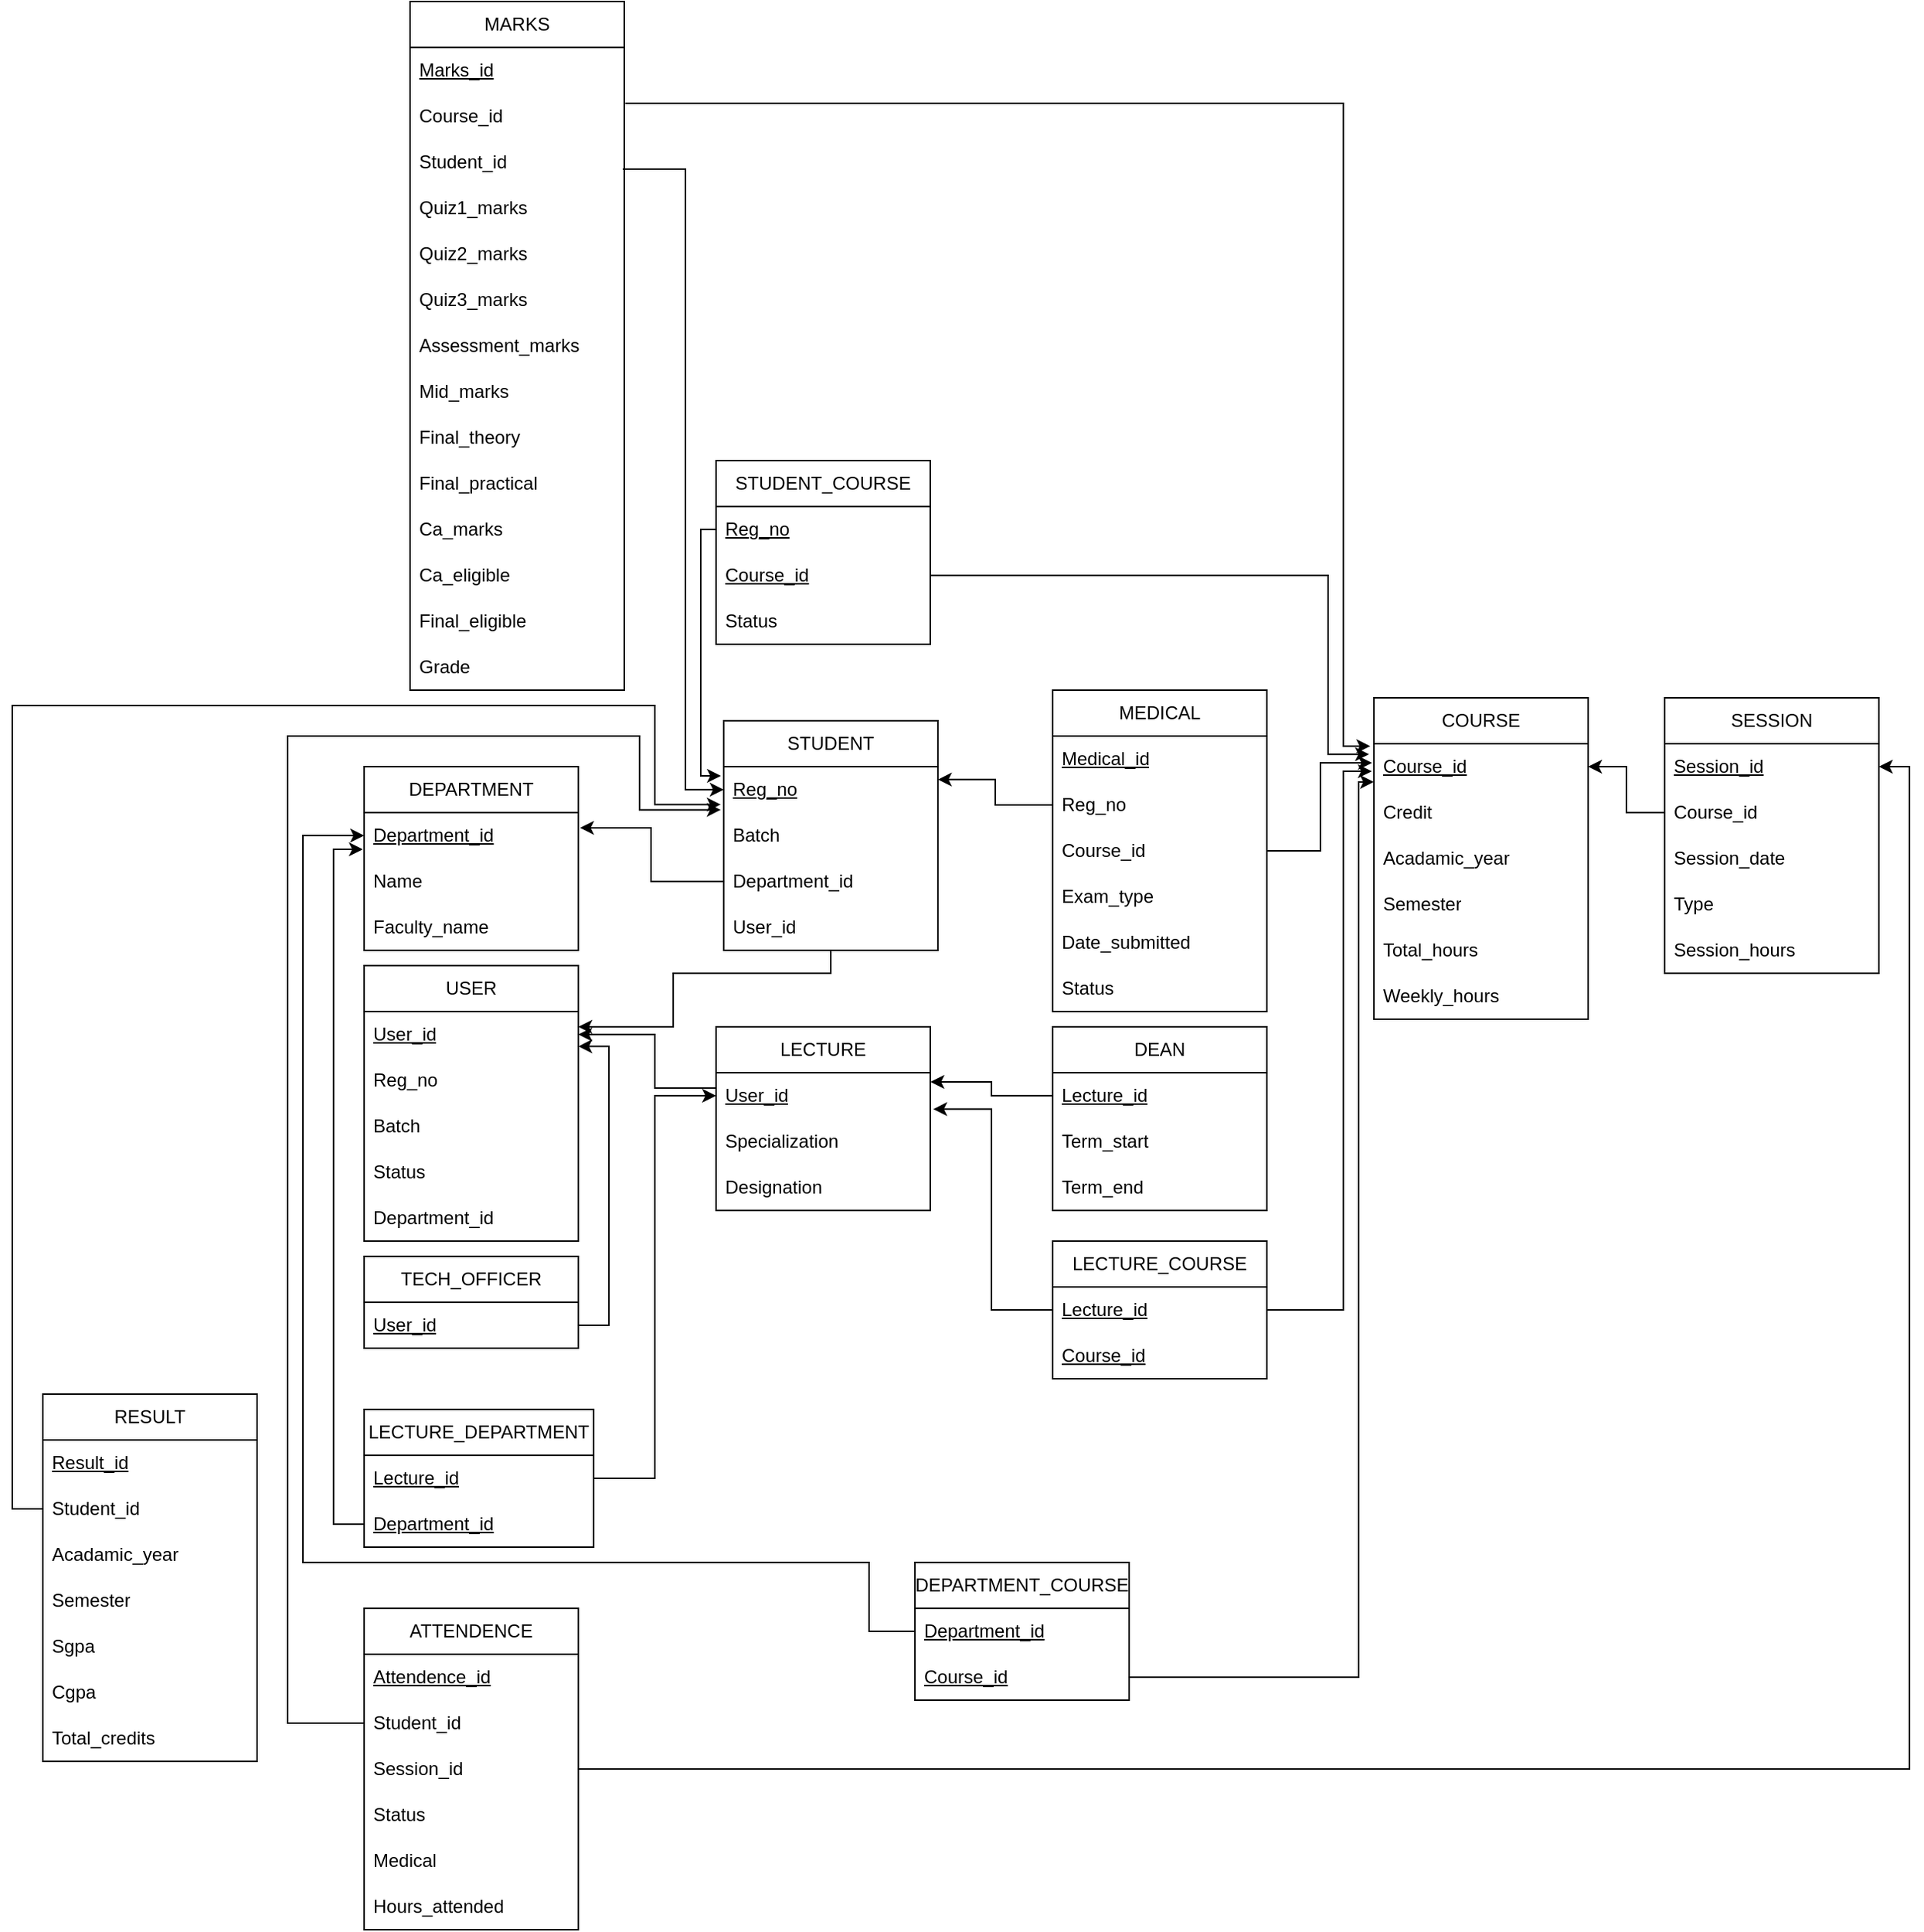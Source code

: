 <mxfile version="28.0.6">
  <diagram name="Page-1" id="IQFIhCsasI9WxnD-BH7g">
    <mxGraphModel dx="2131" dy="1760" grid="1" gridSize="10" guides="1" tooltips="1" connect="1" arrows="1" fold="1" page="1" pageScale="1" pageWidth="850" pageHeight="1100" math="0" shadow="0">
      <root>
        <mxCell id="0" />
        <mxCell id="1" parent="0" />
        <mxCell id="8otexwib6UmiIf4Ptdx9-1" value="STUDENT" style="swimlane;fontStyle=0;childLayout=stackLayout;horizontal=1;startSize=30;horizontalStack=0;resizeParent=1;resizeParentMax=0;resizeLast=0;collapsible=1;marginBottom=0;whiteSpace=wrap;html=1;" parent="1" vertex="1">
          <mxGeometry x="285" y="40" width="140" height="150" as="geometry" />
        </mxCell>
        <mxCell id="8otexwib6UmiIf4Ptdx9-2" value="&lt;u&gt;Reg_no&lt;/u&gt;" style="text;strokeColor=none;fillColor=none;align=left;verticalAlign=middle;spacingLeft=4;spacingRight=4;overflow=hidden;points=[[0,0.5],[1,0.5]];portConstraint=eastwest;rotatable=0;whiteSpace=wrap;html=1;" parent="8otexwib6UmiIf4Ptdx9-1" vertex="1">
          <mxGeometry y="30" width="140" height="30" as="geometry" />
        </mxCell>
        <mxCell id="8otexwib6UmiIf4Ptdx9-4" value="Batch" style="text;strokeColor=none;fillColor=none;align=left;verticalAlign=middle;spacingLeft=4;spacingRight=4;overflow=hidden;points=[[0,0.5],[1,0.5]];portConstraint=eastwest;rotatable=0;whiteSpace=wrap;html=1;" parent="8otexwib6UmiIf4Ptdx9-1" vertex="1">
          <mxGeometry y="60" width="140" height="30" as="geometry" />
        </mxCell>
        <mxCell id="8otexwib6UmiIf4Ptdx9-6" value="Department_id" style="text;strokeColor=none;fillColor=none;align=left;verticalAlign=middle;spacingLeft=4;spacingRight=4;overflow=hidden;points=[[0,0.5],[1,0.5]];portConstraint=eastwest;rotatable=0;whiteSpace=wrap;html=1;" parent="8otexwib6UmiIf4Ptdx9-1" vertex="1">
          <mxGeometry y="90" width="140" height="30" as="geometry" />
        </mxCell>
        <mxCell id="8otexwib6UmiIf4Ptdx9-13" value="User_id" style="text;strokeColor=none;fillColor=none;align=left;verticalAlign=middle;spacingLeft=4;spacingRight=4;overflow=hidden;points=[[0,0.5],[1,0.5]];portConstraint=eastwest;rotatable=0;whiteSpace=wrap;html=1;" parent="8otexwib6UmiIf4Ptdx9-1" vertex="1">
          <mxGeometry y="120" width="140" height="30" as="geometry" />
        </mxCell>
        <mxCell id="8otexwib6UmiIf4Ptdx9-7" value="USER" style="swimlane;fontStyle=0;childLayout=stackLayout;horizontal=1;startSize=30;horizontalStack=0;resizeParent=1;resizeParentMax=0;resizeLast=0;collapsible=1;marginBottom=0;whiteSpace=wrap;html=1;" parent="1" vertex="1">
          <mxGeometry x="50" y="200" width="140" height="180" as="geometry" />
        </mxCell>
        <mxCell id="8otexwib6UmiIf4Ptdx9-8" value="&lt;u&gt;User_id&lt;/u&gt;" style="text;strokeColor=none;fillColor=none;align=left;verticalAlign=middle;spacingLeft=4;spacingRight=4;overflow=hidden;points=[[0,0.5],[1,0.5]];portConstraint=eastwest;rotatable=0;whiteSpace=wrap;html=1;" parent="8otexwib6UmiIf4Ptdx9-7" vertex="1">
          <mxGeometry y="30" width="140" height="30" as="geometry" />
        </mxCell>
        <mxCell id="8otexwib6UmiIf4Ptdx9-9" value="Reg_no" style="text;strokeColor=none;fillColor=none;align=left;verticalAlign=middle;spacingLeft=4;spacingRight=4;overflow=hidden;points=[[0,0.5],[1,0.5]];portConstraint=eastwest;rotatable=0;whiteSpace=wrap;html=1;" parent="8otexwib6UmiIf4Ptdx9-7" vertex="1">
          <mxGeometry y="60" width="140" height="30" as="geometry" />
        </mxCell>
        <mxCell id="8otexwib6UmiIf4Ptdx9-10" value="Batch" style="text;strokeColor=none;fillColor=none;align=left;verticalAlign=middle;spacingLeft=4;spacingRight=4;overflow=hidden;points=[[0,0.5],[1,0.5]];portConstraint=eastwest;rotatable=0;whiteSpace=wrap;html=1;" parent="8otexwib6UmiIf4Ptdx9-7" vertex="1">
          <mxGeometry y="90" width="140" height="30" as="geometry" />
        </mxCell>
        <mxCell id="8otexwib6UmiIf4Ptdx9-11" value="Status" style="text;strokeColor=none;fillColor=none;align=left;verticalAlign=middle;spacingLeft=4;spacingRight=4;overflow=hidden;points=[[0,0.5],[1,0.5]];portConstraint=eastwest;rotatable=0;whiteSpace=wrap;html=1;" parent="8otexwib6UmiIf4Ptdx9-7" vertex="1">
          <mxGeometry y="120" width="140" height="30" as="geometry" />
        </mxCell>
        <mxCell id="8otexwib6UmiIf4Ptdx9-12" value="Department_id" style="text;strokeColor=none;fillColor=none;align=left;verticalAlign=middle;spacingLeft=4;spacingRight=4;overflow=hidden;points=[[0,0.5],[1,0.5]];portConstraint=eastwest;rotatable=0;whiteSpace=wrap;html=1;" parent="8otexwib6UmiIf4Ptdx9-7" vertex="1">
          <mxGeometry y="150" width="140" height="30" as="geometry" />
        </mxCell>
        <mxCell id="8otexwib6UmiIf4Ptdx9-14" value="DEPARTMENT" style="swimlane;fontStyle=0;childLayout=stackLayout;horizontal=1;startSize=30;horizontalStack=0;resizeParent=1;resizeParentMax=0;resizeLast=0;collapsible=1;marginBottom=0;whiteSpace=wrap;html=1;" parent="1" vertex="1">
          <mxGeometry x="50" y="70" width="140" height="120" as="geometry" />
        </mxCell>
        <mxCell id="8otexwib6UmiIf4Ptdx9-15" value="&lt;u&gt;Department_id&lt;/u&gt;" style="text;strokeColor=none;fillColor=none;align=left;verticalAlign=middle;spacingLeft=4;spacingRight=4;overflow=hidden;points=[[0,0.5],[1,0.5]];portConstraint=eastwest;rotatable=0;whiteSpace=wrap;html=1;" parent="8otexwib6UmiIf4Ptdx9-14" vertex="1">
          <mxGeometry y="30" width="140" height="30" as="geometry" />
        </mxCell>
        <mxCell id="8otexwib6UmiIf4Ptdx9-16" value="Name" style="text;strokeColor=none;fillColor=none;align=left;verticalAlign=middle;spacingLeft=4;spacingRight=4;overflow=hidden;points=[[0,0.5],[1,0.5]];portConstraint=eastwest;rotatable=0;whiteSpace=wrap;html=1;" parent="8otexwib6UmiIf4Ptdx9-14" vertex="1">
          <mxGeometry y="60" width="140" height="30" as="geometry" />
        </mxCell>
        <mxCell id="8otexwib6UmiIf4Ptdx9-17" value="Faculty_name" style="text;strokeColor=none;fillColor=none;align=left;verticalAlign=middle;spacingLeft=4;spacingRight=4;overflow=hidden;points=[[0,0.5],[1,0.5]];portConstraint=eastwest;rotatable=0;whiteSpace=wrap;html=1;" parent="8otexwib6UmiIf4Ptdx9-14" vertex="1">
          <mxGeometry y="90" width="140" height="30" as="geometry" />
        </mxCell>
        <mxCell id="8otexwib6UmiIf4Ptdx9-20" style="edgeStyle=orthogonalEdgeStyle;rounded=0;orthogonalLoop=1;jettySize=auto;html=1;" parent="1" source="8otexwib6UmiIf4Ptdx9-13" target="8otexwib6UmiIf4Ptdx9-8" edge="1">
          <mxGeometry relative="1" as="geometry">
            <Array as="points">
              <mxPoint x="252" y="205" />
              <mxPoint x="252" y="240" />
            </Array>
          </mxGeometry>
        </mxCell>
        <mxCell id="8otexwib6UmiIf4Ptdx9-21" value="LECTURE" style="swimlane;fontStyle=0;childLayout=stackLayout;horizontal=1;startSize=30;horizontalStack=0;resizeParent=1;resizeParentMax=0;resizeLast=0;collapsible=1;marginBottom=0;whiteSpace=wrap;html=1;" parent="1" vertex="1">
          <mxGeometry x="280" y="240" width="140" height="120" as="geometry" />
        </mxCell>
        <mxCell id="8otexwib6UmiIf4Ptdx9-29" value="&lt;u&gt;User_id&lt;/u&gt;" style="text;strokeColor=none;fillColor=none;align=left;verticalAlign=middle;spacingLeft=4;spacingRight=4;overflow=hidden;points=[[0,0.5],[1,0.5]];portConstraint=eastwest;rotatable=0;whiteSpace=wrap;html=1;" parent="8otexwib6UmiIf4Ptdx9-21" vertex="1">
          <mxGeometry y="30" width="140" height="30" as="geometry" />
        </mxCell>
        <mxCell id="8otexwib6UmiIf4Ptdx9-39" value="Specialization" style="text;strokeColor=none;fillColor=none;align=left;verticalAlign=middle;spacingLeft=4;spacingRight=4;overflow=hidden;points=[[0,0.5],[1,0.5]];portConstraint=eastwest;rotatable=0;whiteSpace=wrap;html=1;" parent="8otexwib6UmiIf4Ptdx9-21" vertex="1">
          <mxGeometry y="60" width="140" height="30" as="geometry" />
        </mxCell>
        <mxCell id="8otexwib6UmiIf4Ptdx9-40" value="Designation" style="text;strokeColor=none;fillColor=none;align=left;verticalAlign=middle;spacingLeft=4;spacingRight=4;overflow=hidden;points=[[0,0.5],[1,0.5]];portConstraint=eastwest;rotatable=0;whiteSpace=wrap;html=1;" parent="8otexwib6UmiIf4Ptdx9-21" vertex="1">
          <mxGeometry y="90" width="140" height="30" as="geometry" />
        </mxCell>
        <mxCell id="8otexwib6UmiIf4Ptdx9-27" style="edgeStyle=orthogonalEdgeStyle;rounded=0;orthogonalLoop=1;jettySize=auto;html=1;entryX=1;entryY=0.5;entryDx=0;entryDy=0;" parent="1" target="8otexwib6UmiIf4Ptdx9-8" edge="1">
          <mxGeometry relative="1" as="geometry">
            <mxPoint x="280" y="280" as="sourcePoint" />
            <Array as="points">
              <mxPoint x="280" y="280" />
              <mxPoint x="240" y="280" />
              <mxPoint x="240" y="245" />
            </Array>
          </mxGeometry>
        </mxCell>
        <mxCell id="8otexwib6UmiIf4Ptdx9-30" value="DEAN" style="swimlane;fontStyle=0;childLayout=stackLayout;horizontal=1;startSize=30;horizontalStack=0;resizeParent=1;resizeParentMax=0;resizeLast=0;collapsible=1;marginBottom=0;whiteSpace=wrap;html=1;" parent="1" vertex="1">
          <mxGeometry x="500" y="240" width="140" height="120" as="geometry" />
        </mxCell>
        <mxCell id="8otexwib6UmiIf4Ptdx9-31" value="&lt;u&gt;Lecture_id&lt;/u&gt;" style="text;strokeColor=none;fillColor=none;align=left;verticalAlign=middle;spacingLeft=4;spacingRight=4;overflow=hidden;points=[[0,0.5],[1,0.5]];portConstraint=eastwest;rotatable=0;whiteSpace=wrap;html=1;" parent="8otexwib6UmiIf4Ptdx9-30" vertex="1">
          <mxGeometry y="30" width="140" height="30" as="geometry" />
        </mxCell>
        <mxCell id="8otexwib6UmiIf4Ptdx9-32" value="Term_start" style="text;strokeColor=none;fillColor=none;align=left;verticalAlign=middle;spacingLeft=4;spacingRight=4;overflow=hidden;points=[[0,0.5],[1,0.5]];portConstraint=eastwest;rotatable=0;whiteSpace=wrap;html=1;" parent="8otexwib6UmiIf4Ptdx9-30" vertex="1">
          <mxGeometry y="60" width="140" height="30" as="geometry" />
        </mxCell>
        <mxCell id="8otexwib6UmiIf4Ptdx9-33" value="Term_end" style="text;strokeColor=none;fillColor=none;align=left;verticalAlign=middle;spacingLeft=4;spacingRight=4;overflow=hidden;points=[[0,0.5],[1,0.5]];portConstraint=eastwest;rotatable=0;whiteSpace=wrap;html=1;" parent="8otexwib6UmiIf4Ptdx9-30" vertex="1">
          <mxGeometry y="90" width="140" height="30" as="geometry" />
        </mxCell>
        <mxCell id="8otexwib6UmiIf4Ptdx9-34" style="edgeStyle=orthogonalEdgeStyle;rounded=0;orthogonalLoop=1;jettySize=auto;html=1;entryX=1.001;entryY=0.2;entryDx=0;entryDy=0;entryPerimeter=0;" parent="1" source="8otexwib6UmiIf4Ptdx9-31" target="8otexwib6UmiIf4Ptdx9-29" edge="1">
          <mxGeometry relative="1" as="geometry">
            <mxPoint x="420.0" y="285" as="targetPoint" />
          </mxGeometry>
        </mxCell>
        <mxCell id="8otexwib6UmiIf4Ptdx9-41" value="TECH_OFFICER" style="swimlane;fontStyle=0;childLayout=stackLayout;horizontal=1;startSize=30;horizontalStack=0;resizeParent=1;resizeParentMax=0;resizeLast=0;collapsible=1;marginBottom=0;whiteSpace=wrap;html=1;" parent="1" vertex="1">
          <mxGeometry x="50" y="390" width="140" height="60" as="geometry" />
        </mxCell>
        <mxCell id="8otexwib6UmiIf4Ptdx9-42" value="&lt;u&gt;User_id&lt;/u&gt;" style="text;strokeColor=none;fillColor=none;align=left;verticalAlign=middle;spacingLeft=4;spacingRight=4;overflow=hidden;points=[[0,0.5],[1,0.5]];portConstraint=eastwest;rotatable=0;whiteSpace=wrap;html=1;" parent="8otexwib6UmiIf4Ptdx9-41" vertex="1">
          <mxGeometry y="30" width="140" height="30" as="geometry" />
        </mxCell>
        <mxCell id="8otexwib6UmiIf4Ptdx9-46" style="edgeStyle=orthogonalEdgeStyle;rounded=0;orthogonalLoop=1;jettySize=auto;html=1;entryX=1.008;entryY=0.332;entryDx=0;entryDy=0;entryPerimeter=0;" parent="1" source="8otexwib6UmiIf4Ptdx9-6" target="8otexwib6UmiIf4Ptdx9-15" edge="1">
          <mxGeometry relative="1" as="geometry" />
        </mxCell>
        <mxCell id="8otexwib6UmiIf4Ptdx9-47" value="MEDICAL" style="swimlane;fontStyle=0;childLayout=stackLayout;horizontal=1;startSize=30;horizontalStack=0;resizeParent=1;resizeParentMax=0;resizeLast=0;collapsible=1;marginBottom=0;whiteSpace=wrap;html=1;" parent="1" vertex="1">
          <mxGeometry x="500" y="20" width="140" height="210" as="geometry" />
        </mxCell>
        <mxCell id="8otexwib6UmiIf4Ptdx9-48" value="&lt;u&gt;Medical_id&lt;/u&gt;" style="text;strokeColor=none;fillColor=none;align=left;verticalAlign=middle;spacingLeft=4;spacingRight=4;overflow=hidden;points=[[0,0.5],[1,0.5]];portConstraint=eastwest;rotatable=0;whiteSpace=wrap;html=1;" parent="8otexwib6UmiIf4Ptdx9-47" vertex="1">
          <mxGeometry y="30" width="140" height="30" as="geometry" />
        </mxCell>
        <mxCell id="8otexwib6UmiIf4Ptdx9-49" value="Reg_no" style="text;strokeColor=none;fillColor=none;align=left;verticalAlign=middle;spacingLeft=4;spacingRight=4;overflow=hidden;points=[[0,0.5],[1,0.5]];portConstraint=eastwest;rotatable=0;whiteSpace=wrap;html=1;" parent="8otexwib6UmiIf4Ptdx9-47" vertex="1">
          <mxGeometry y="60" width="140" height="30" as="geometry" />
        </mxCell>
        <mxCell id="8otexwib6UmiIf4Ptdx9-50" value="Course_id" style="text;strokeColor=none;fillColor=none;align=left;verticalAlign=middle;spacingLeft=4;spacingRight=4;overflow=hidden;points=[[0,0.5],[1,0.5]];portConstraint=eastwest;rotatable=0;whiteSpace=wrap;html=1;" parent="8otexwib6UmiIf4Ptdx9-47" vertex="1">
          <mxGeometry y="90" width="140" height="30" as="geometry" />
        </mxCell>
        <mxCell id="8otexwib6UmiIf4Ptdx9-51" value="Exam_type" style="text;strokeColor=none;fillColor=none;align=left;verticalAlign=middle;spacingLeft=4;spacingRight=4;overflow=hidden;points=[[0,0.5],[1,0.5]];portConstraint=eastwest;rotatable=0;whiteSpace=wrap;html=1;" parent="8otexwib6UmiIf4Ptdx9-47" vertex="1">
          <mxGeometry y="120" width="140" height="30" as="geometry" />
        </mxCell>
        <mxCell id="8otexwib6UmiIf4Ptdx9-52" value="Date_submitted" style="text;strokeColor=none;fillColor=none;align=left;verticalAlign=middle;spacingLeft=4;spacingRight=4;overflow=hidden;points=[[0,0.5],[1,0.5]];portConstraint=eastwest;rotatable=0;whiteSpace=wrap;html=1;" parent="8otexwib6UmiIf4Ptdx9-47" vertex="1">
          <mxGeometry y="150" width="140" height="30" as="geometry" />
        </mxCell>
        <mxCell id="8otexwib6UmiIf4Ptdx9-53" value="Status" style="text;strokeColor=none;fillColor=none;align=left;verticalAlign=middle;spacingLeft=4;spacingRight=4;overflow=hidden;points=[[0,0.5],[1,0.5]];portConstraint=eastwest;rotatable=0;whiteSpace=wrap;html=1;" parent="8otexwib6UmiIf4Ptdx9-47" vertex="1">
          <mxGeometry y="180" width="140" height="30" as="geometry" />
        </mxCell>
        <mxCell id="8otexwib6UmiIf4Ptdx9-54" style="edgeStyle=orthogonalEdgeStyle;rounded=0;orthogonalLoop=1;jettySize=auto;html=1;entryX=1;entryY=0.281;entryDx=0;entryDy=0;entryPerimeter=0;" parent="1" source="8otexwib6UmiIf4Ptdx9-49" target="8otexwib6UmiIf4Ptdx9-2" edge="1">
          <mxGeometry relative="1" as="geometry">
            <mxPoint x="430" y="80" as="targetPoint" />
          </mxGeometry>
        </mxCell>
        <mxCell id="8otexwib6UmiIf4Ptdx9-55" value="COURSE" style="swimlane;fontStyle=0;childLayout=stackLayout;horizontal=1;startSize=30;horizontalStack=0;resizeParent=1;resizeParentMax=0;resizeLast=0;collapsible=1;marginBottom=0;whiteSpace=wrap;html=1;" parent="1" vertex="1">
          <mxGeometry x="710" y="25" width="140" height="210" as="geometry" />
        </mxCell>
        <mxCell id="8otexwib6UmiIf4Ptdx9-56" value="&lt;u&gt;Course_id&lt;/u&gt;" style="text;strokeColor=none;fillColor=none;align=left;verticalAlign=middle;spacingLeft=4;spacingRight=4;overflow=hidden;points=[[0,0.5],[1,0.5]];portConstraint=eastwest;rotatable=0;whiteSpace=wrap;html=1;" parent="8otexwib6UmiIf4Ptdx9-55" vertex="1">
          <mxGeometry y="30" width="140" height="30" as="geometry" />
        </mxCell>
        <mxCell id="8otexwib6UmiIf4Ptdx9-57" value="Credit" style="text;strokeColor=none;fillColor=none;align=left;verticalAlign=middle;spacingLeft=4;spacingRight=4;overflow=hidden;points=[[0,0.5],[1,0.5]];portConstraint=eastwest;rotatable=0;whiteSpace=wrap;html=1;" parent="8otexwib6UmiIf4Ptdx9-55" vertex="1">
          <mxGeometry y="60" width="140" height="30" as="geometry" />
        </mxCell>
        <mxCell id="8otexwib6UmiIf4Ptdx9-58" value="Acadamic_year" style="text;strokeColor=none;fillColor=none;align=left;verticalAlign=middle;spacingLeft=4;spacingRight=4;overflow=hidden;points=[[0,0.5],[1,0.5]];portConstraint=eastwest;rotatable=0;whiteSpace=wrap;html=1;" parent="8otexwib6UmiIf4Ptdx9-55" vertex="1">
          <mxGeometry y="90" width="140" height="30" as="geometry" />
        </mxCell>
        <mxCell id="8otexwib6UmiIf4Ptdx9-59" value="Semester" style="text;strokeColor=none;fillColor=none;align=left;verticalAlign=middle;spacingLeft=4;spacingRight=4;overflow=hidden;points=[[0,0.5],[1,0.5]];portConstraint=eastwest;rotatable=0;whiteSpace=wrap;html=1;" parent="8otexwib6UmiIf4Ptdx9-55" vertex="1">
          <mxGeometry y="120" width="140" height="30" as="geometry" />
        </mxCell>
        <mxCell id="8otexwib6UmiIf4Ptdx9-60" value="Total_hours" style="text;strokeColor=none;fillColor=none;align=left;verticalAlign=middle;spacingLeft=4;spacingRight=4;overflow=hidden;points=[[0,0.5],[1,0.5]];portConstraint=eastwest;rotatable=0;whiteSpace=wrap;html=1;" parent="8otexwib6UmiIf4Ptdx9-55" vertex="1">
          <mxGeometry y="150" width="140" height="30" as="geometry" />
        </mxCell>
        <mxCell id="8otexwib6UmiIf4Ptdx9-61" value="Weekly_hours" style="text;strokeColor=none;fillColor=none;align=left;verticalAlign=middle;spacingLeft=4;spacingRight=4;overflow=hidden;points=[[0,0.5],[1,0.5]];portConstraint=eastwest;rotatable=0;whiteSpace=wrap;html=1;" parent="8otexwib6UmiIf4Ptdx9-55" vertex="1">
          <mxGeometry y="180" width="140" height="30" as="geometry" />
        </mxCell>
        <mxCell id="8otexwib6UmiIf4Ptdx9-62" style="edgeStyle=orthogonalEdgeStyle;rounded=0;orthogonalLoop=1;jettySize=auto;html=1;entryX=-0.009;entryY=0.417;entryDx=0;entryDy=0;entryPerimeter=0;" parent="1" source="8otexwib6UmiIf4Ptdx9-50" target="8otexwib6UmiIf4Ptdx9-56" edge="1">
          <mxGeometry relative="1" as="geometry">
            <mxPoint x="700" y="60" as="targetPoint" />
          </mxGeometry>
        </mxCell>
        <mxCell id="8otexwib6UmiIf4Ptdx9-63" value="STUDENT_COURSE" style="swimlane;fontStyle=0;childLayout=stackLayout;horizontal=1;startSize=30;horizontalStack=0;resizeParent=1;resizeParentMax=0;resizeLast=0;collapsible=1;marginBottom=0;whiteSpace=wrap;html=1;" parent="1" vertex="1">
          <mxGeometry x="280" y="-130" width="140" height="120" as="geometry" />
        </mxCell>
        <mxCell id="8otexwib6UmiIf4Ptdx9-64" value="&lt;u&gt;Reg_no&lt;/u&gt;" style="text;strokeColor=none;fillColor=none;align=left;verticalAlign=middle;spacingLeft=4;spacingRight=4;overflow=hidden;points=[[0,0.5],[1,0.5]];portConstraint=eastwest;rotatable=0;whiteSpace=wrap;html=1;" parent="8otexwib6UmiIf4Ptdx9-63" vertex="1">
          <mxGeometry y="30" width="140" height="30" as="geometry" />
        </mxCell>
        <mxCell id="8otexwib6UmiIf4Ptdx9-65" value="&lt;u&gt;Course_id&lt;/u&gt;" style="text;strokeColor=none;fillColor=none;align=left;verticalAlign=middle;spacingLeft=4;spacingRight=4;overflow=hidden;points=[[0,0.5],[1,0.5]];portConstraint=eastwest;rotatable=0;whiteSpace=wrap;html=1;" parent="8otexwib6UmiIf4Ptdx9-63" vertex="1">
          <mxGeometry y="60" width="140" height="30" as="geometry" />
        </mxCell>
        <mxCell id="PP-HrVtwXoQgM1vhY68--1" value="Status" style="text;strokeColor=none;fillColor=none;align=left;verticalAlign=middle;spacingLeft=4;spacingRight=4;overflow=hidden;points=[[0,0.5],[1,0.5]];portConstraint=eastwest;rotatable=0;whiteSpace=wrap;html=1;" parent="8otexwib6UmiIf4Ptdx9-63" vertex="1">
          <mxGeometry y="90" width="140" height="30" as="geometry" />
        </mxCell>
        <mxCell id="8otexwib6UmiIf4Ptdx9-69" style="edgeStyle=orthogonalEdgeStyle;rounded=0;orthogonalLoop=1;jettySize=auto;html=1;entryX=-0.013;entryY=0.2;entryDx=0;entryDy=0;entryPerimeter=0;exitX=0;exitY=0.5;exitDx=0;exitDy=0;" parent="1" source="8otexwib6UmiIf4Ptdx9-64" target="8otexwib6UmiIf4Ptdx9-2" edge="1">
          <mxGeometry relative="1" as="geometry">
            <Array as="points">
              <mxPoint x="270" y="-85" />
              <mxPoint x="270" y="76" />
            </Array>
          </mxGeometry>
        </mxCell>
        <mxCell id="8otexwib6UmiIf4Ptdx9-70" style="edgeStyle=orthogonalEdgeStyle;rounded=0;orthogonalLoop=1;jettySize=auto;html=1;entryX=-0.023;entryY=0.229;entryDx=0;entryDy=0;entryPerimeter=0;" parent="1" source="8otexwib6UmiIf4Ptdx9-65" target="8otexwib6UmiIf4Ptdx9-56" edge="1">
          <mxGeometry relative="1" as="geometry">
            <Array as="points">
              <mxPoint x="680" y="-55" />
              <mxPoint x="680" y="62" />
            </Array>
          </mxGeometry>
        </mxCell>
        <mxCell id="8otexwib6UmiIf4Ptdx9-71" value="LECTURE_COURSE" style="swimlane;fontStyle=0;childLayout=stackLayout;horizontal=1;startSize=30;horizontalStack=0;resizeParent=1;resizeParentMax=0;resizeLast=0;collapsible=1;marginBottom=0;whiteSpace=wrap;html=1;" parent="1" vertex="1">
          <mxGeometry x="500" y="380" width="140" height="90" as="geometry" />
        </mxCell>
        <mxCell id="8otexwib6UmiIf4Ptdx9-72" value="&lt;u&gt;Lecture_id&lt;/u&gt;" style="text;strokeColor=none;fillColor=none;align=left;verticalAlign=middle;spacingLeft=4;spacingRight=4;overflow=hidden;points=[[0,0.5],[1,0.5]];portConstraint=eastwest;rotatable=0;whiteSpace=wrap;html=1;" parent="8otexwib6UmiIf4Ptdx9-71" vertex="1">
          <mxGeometry y="30" width="140" height="30" as="geometry" />
        </mxCell>
        <mxCell id="8otexwib6UmiIf4Ptdx9-73" value="&lt;u&gt;Course_id&lt;/u&gt;" style="text;strokeColor=none;fillColor=none;align=left;verticalAlign=middle;spacingLeft=4;spacingRight=4;overflow=hidden;points=[[0,0.5],[1,0.5]];portConstraint=eastwest;rotatable=0;whiteSpace=wrap;html=1;" parent="8otexwib6UmiIf4Ptdx9-71" vertex="1">
          <mxGeometry y="60" width="140" height="30" as="geometry" />
        </mxCell>
        <mxCell id="8otexwib6UmiIf4Ptdx9-75" style="edgeStyle=orthogonalEdgeStyle;rounded=0;orthogonalLoop=1;jettySize=auto;html=1;entryX=1.014;entryY=0.792;entryDx=0;entryDy=0;entryPerimeter=0;" parent="1" source="8otexwib6UmiIf4Ptdx9-72" target="8otexwib6UmiIf4Ptdx9-29" edge="1">
          <mxGeometry relative="1" as="geometry" />
        </mxCell>
        <mxCell id="8otexwib6UmiIf4Ptdx9-77" style="edgeStyle=orthogonalEdgeStyle;rounded=0;orthogonalLoop=1;jettySize=auto;html=1;entryX=-0.01;entryY=0.588;entryDx=0;entryDy=0;entryPerimeter=0;" parent="1" source="8otexwib6UmiIf4Ptdx9-72" target="8otexwib6UmiIf4Ptdx9-56" edge="1">
          <mxGeometry relative="1" as="geometry">
            <Array as="points">
              <mxPoint x="690" y="425" />
              <mxPoint x="690" y="73" />
              <mxPoint x="709" y="73" />
            </Array>
          </mxGeometry>
        </mxCell>
        <mxCell id="8otexwib6UmiIf4Ptdx9-78" value="MARKS" style="swimlane;fontStyle=0;childLayout=stackLayout;horizontal=1;startSize=30;horizontalStack=0;resizeParent=1;resizeParentMax=0;resizeLast=0;collapsible=1;marginBottom=0;whiteSpace=wrap;html=1;" parent="1" vertex="1">
          <mxGeometry x="80" y="-430" width="140" height="450" as="geometry" />
        </mxCell>
        <mxCell id="8otexwib6UmiIf4Ptdx9-79" value="&lt;u&gt;Marks_id&lt;/u&gt;" style="text;strokeColor=none;fillColor=none;align=left;verticalAlign=middle;spacingLeft=4;spacingRight=4;overflow=hidden;points=[[0,0.5],[1,0.5]];portConstraint=eastwest;rotatable=0;whiteSpace=wrap;html=1;" parent="8otexwib6UmiIf4Ptdx9-78" vertex="1">
          <mxGeometry y="30" width="140" height="30" as="geometry" />
        </mxCell>
        <mxCell id="8otexwib6UmiIf4Ptdx9-81" value="Course_id" style="text;strokeColor=none;fillColor=none;align=left;verticalAlign=middle;spacingLeft=4;spacingRight=4;overflow=hidden;points=[[0,0.5],[1,0.5]];portConstraint=eastwest;rotatable=0;whiteSpace=wrap;html=1;" parent="8otexwib6UmiIf4Ptdx9-78" vertex="1">
          <mxGeometry y="60" width="140" height="30" as="geometry" />
        </mxCell>
        <mxCell id="8otexwib6UmiIf4Ptdx9-80" value="Student_id" style="text;strokeColor=none;fillColor=none;align=left;verticalAlign=middle;spacingLeft=4;spacingRight=4;overflow=hidden;points=[[0,0.5],[1,0.5]];portConstraint=eastwest;rotatable=0;whiteSpace=wrap;html=1;" parent="8otexwib6UmiIf4Ptdx9-78" vertex="1">
          <mxGeometry y="90" width="140" height="30" as="geometry" />
        </mxCell>
        <mxCell id="8otexwib6UmiIf4Ptdx9-82" value="Quiz1_marks" style="text;strokeColor=none;fillColor=none;align=left;verticalAlign=middle;spacingLeft=4;spacingRight=4;overflow=hidden;points=[[0,0.5],[1,0.5]];portConstraint=eastwest;rotatable=0;whiteSpace=wrap;html=1;" parent="8otexwib6UmiIf4Ptdx9-78" vertex="1">
          <mxGeometry y="120" width="140" height="30" as="geometry" />
        </mxCell>
        <mxCell id="8otexwib6UmiIf4Ptdx9-83" value="Quiz2_marks" style="text;strokeColor=none;fillColor=none;align=left;verticalAlign=middle;spacingLeft=4;spacingRight=4;overflow=hidden;points=[[0,0.5],[1,0.5]];portConstraint=eastwest;rotatable=0;whiteSpace=wrap;html=1;" parent="8otexwib6UmiIf4Ptdx9-78" vertex="1">
          <mxGeometry y="150" width="140" height="30" as="geometry" />
        </mxCell>
        <mxCell id="8otexwib6UmiIf4Ptdx9-84" value="Quiz3_marks" style="text;strokeColor=none;fillColor=none;align=left;verticalAlign=middle;spacingLeft=4;spacingRight=4;overflow=hidden;points=[[0,0.5],[1,0.5]];portConstraint=eastwest;rotatable=0;whiteSpace=wrap;html=1;" parent="8otexwib6UmiIf4Ptdx9-78" vertex="1">
          <mxGeometry y="180" width="140" height="30" as="geometry" />
        </mxCell>
        <mxCell id="8otexwib6UmiIf4Ptdx9-85" value="Assessment_marks" style="text;strokeColor=none;fillColor=none;align=left;verticalAlign=middle;spacingLeft=4;spacingRight=4;overflow=hidden;points=[[0,0.5],[1,0.5]];portConstraint=eastwest;rotatable=0;whiteSpace=wrap;html=1;" parent="8otexwib6UmiIf4Ptdx9-78" vertex="1">
          <mxGeometry y="210" width="140" height="30" as="geometry" />
        </mxCell>
        <mxCell id="8otexwib6UmiIf4Ptdx9-86" value="Mid_marks" style="text;strokeColor=none;fillColor=none;align=left;verticalAlign=middle;spacingLeft=4;spacingRight=4;overflow=hidden;points=[[0,0.5],[1,0.5]];portConstraint=eastwest;rotatable=0;whiteSpace=wrap;html=1;" parent="8otexwib6UmiIf4Ptdx9-78" vertex="1">
          <mxGeometry y="240" width="140" height="30" as="geometry" />
        </mxCell>
        <mxCell id="8otexwib6UmiIf4Ptdx9-87" value="Final_theory" style="text;strokeColor=none;fillColor=none;align=left;verticalAlign=middle;spacingLeft=4;spacingRight=4;overflow=hidden;points=[[0,0.5],[1,0.5]];portConstraint=eastwest;rotatable=0;whiteSpace=wrap;html=1;" parent="8otexwib6UmiIf4Ptdx9-78" vertex="1">
          <mxGeometry y="270" width="140" height="30" as="geometry" />
        </mxCell>
        <mxCell id="8otexwib6UmiIf4Ptdx9-88" value="Final_practical" style="text;strokeColor=none;fillColor=none;align=left;verticalAlign=middle;spacingLeft=4;spacingRight=4;overflow=hidden;points=[[0,0.5],[1,0.5]];portConstraint=eastwest;rotatable=0;whiteSpace=wrap;html=1;" parent="8otexwib6UmiIf4Ptdx9-78" vertex="1">
          <mxGeometry y="300" width="140" height="30" as="geometry" />
        </mxCell>
        <mxCell id="8otexwib6UmiIf4Ptdx9-89" value="Ca_marks" style="text;strokeColor=none;fillColor=none;align=left;verticalAlign=middle;spacingLeft=4;spacingRight=4;overflow=hidden;points=[[0,0.5],[1,0.5]];portConstraint=eastwest;rotatable=0;whiteSpace=wrap;html=1;" parent="8otexwib6UmiIf4Ptdx9-78" vertex="1">
          <mxGeometry y="330" width="140" height="30" as="geometry" />
        </mxCell>
        <mxCell id="8otexwib6UmiIf4Ptdx9-90" value="Ca_eligible" style="text;strokeColor=none;fillColor=none;align=left;verticalAlign=middle;spacingLeft=4;spacingRight=4;overflow=hidden;points=[[0,0.5],[1,0.5]];portConstraint=eastwest;rotatable=0;whiteSpace=wrap;html=1;" parent="8otexwib6UmiIf4Ptdx9-78" vertex="1">
          <mxGeometry y="360" width="140" height="30" as="geometry" />
        </mxCell>
        <mxCell id="8otexwib6UmiIf4Ptdx9-101" value="Final_eligible" style="text;strokeColor=none;fillColor=none;align=left;verticalAlign=middle;spacingLeft=4;spacingRight=4;overflow=hidden;points=[[0,0.5],[1,0.5]];portConstraint=eastwest;rotatable=0;whiteSpace=wrap;html=1;" parent="8otexwib6UmiIf4Ptdx9-78" vertex="1">
          <mxGeometry y="390" width="140" height="30" as="geometry" />
        </mxCell>
        <mxCell id="8otexwib6UmiIf4Ptdx9-102" value="Grade" style="text;strokeColor=none;fillColor=none;align=left;verticalAlign=middle;spacingLeft=4;spacingRight=4;overflow=hidden;points=[[0,0.5],[1,0.5]];portConstraint=eastwest;rotatable=0;whiteSpace=wrap;html=1;" parent="8otexwib6UmiIf4Ptdx9-78" vertex="1">
          <mxGeometry y="420" width="140" height="30" as="geometry" />
        </mxCell>
        <mxCell id="8otexwib6UmiIf4Ptdx9-92" value="SESSION" style="swimlane;fontStyle=0;childLayout=stackLayout;horizontal=1;startSize=30;horizontalStack=0;resizeParent=1;resizeParentMax=0;resizeLast=0;collapsible=1;marginBottom=0;whiteSpace=wrap;html=1;" parent="1" vertex="1">
          <mxGeometry x="900" y="25" width="140" height="180" as="geometry" />
        </mxCell>
        <mxCell id="8otexwib6UmiIf4Ptdx9-93" value="&lt;u&gt;Session_id&lt;/u&gt;" style="text;strokeColor=none;fillColor=none;align=left;verticalAlign=middle;spacingLeft=4;spacingRight=4;overflow=hidden;points=[[0,0.5],[1,0.5]];portConstraint=eastwest;rotatable=0;whiteSpace=wrap;html=1;" parent="8otexwib6UmiIf4Ptdx9-92" vertex="1">
          <mxGeometry y="30" width="140" height="30" as="geometry" />
        </mxCell>
        <mxCell id="8otexwib6UmiIf4Ptdx9-94" value="Course_id" style="text;strokeColor=none;fillColor=none;align=left;verticalAlign=middle;spacingLeft=4;spacingRight=4;overflow=hidden;points=[[0,0.5],[1,0.5]];portConstraint=eastwest;rotatable=0;whiteSpace=wrap;html=1;" parent="8otexwib6UmiIf4Ptdx9-92" vertex="1">
          <mxGeometry y="60" width="140" height="30" as="geometry" />
        </mxCell>
        <mxCell id="8otexwib6UmiIf4Ptdx9-96" value="Session_date" style="text;strokeColor=none;fillColor=none;align=left;verticalAlign=middle;spacingLeft=4;spacingRight=4;overflow=hidden;points=[[0,0.5],[1,0.5]];portConstraint=eastwest;rotatable=0;whiteSpace=wrap;html=1;" parent="8otexwib6UmiIf4Ptdx9-92" vertex="1">
          <mxGeometry y="90" width="140" height="30" as="geometry" />
        </mxCell>
        <mxCell id="8otexwib6UmiIf4Ptdx9-98" value="Type" style="text;strokeColor=none;fillColor=none;align=left;verticalAlign=middle;spacingLeft=4;spacingRight=4;overflow=hidden;points=[[0,0.5],[1,0.5]];portConstraint=eastwest;rotatable=0;whiteSpace=wrap;html=1;" parent="8otexwib6UmiIf4Ptdx9-92" vertex="1">
          <mxGeometry y="120" width="140" height="30" as="geometry" />
        </mxCell>
        <mxCell id="8otexwib6UmiIf4Ptdx9-97" value="Session_hours" style="text;strokeColor=none;fillColor=none;align=left;verticalAlign=middle;spacingLeft=4;spacingRight=4;overflow=hidden;points=[[0,0.5],[1,0.5]];portConstraint=eastwest;rotatable=0;whiteSpace=wrap;html=1;" parent="8otexwib6UmiIf4Ptdx9-92" vertex="1">
          <mxGeometry y="150" width="140" height="30" as="geometry" />
        </mxCell>
        <mxCell id="8otexwib6UmiIf4Ptdx9-99" style="edgeStyle=orthogonalEdgeStyle;rounded=0;orthogonalLoop=1;jettySize=auto;html=1;entryX=0;entryY=0.5;entryDx=0;entryDy=0;exitX=0.993;exitY=0.649;exitDx=0;exitDy=0;exitPerimeter=0;" parent="1" source="8otexwib6UmiIf4Ptdx9-80" target="8otexwib6UmiIf4Ptdx9-2" edge="1">
          <mxGeometry relative="1" as="geometry">
            <Array as="points">
              <mxPoint x="260" y="-320" />
              <mxPoint x="260" y="85" />
            </Array>
          </mxGeometry>
        </mxCell>
        <mxCell id="8otexwib6UmiIf4Ptdx9-100" style="edgeStyle=orthogonalEdgeStyle;rounded=0;orthogonalLoop=1;jettySize=auto;html=1;entryX=-0.017;entryY=0.053;entryDx=0;entryDy=0;entryPerimeter=0;exitX=1.005;exitY=0.218;exitDx=0;exitDy=0;exitPerimeter=0;" parent="1" source="8otexwib6UmiIf4Ptdx9-81" target="8otexwib6UmiIf4Ptdx9-56" edge="1">
          <mxGeometry relative="1" as="geometry">
            <Array as="points">
              <mxPoint x="690" y="-363" />
              <mxPoint x="690" y="57" />
            </Array>
          </mxGeometry>
        </mxCell>
        <mxCell id="8otexwib6UmiIf4Ptdx9-103" style="edgeStyle=orthogonalEdgeStyle;rounded=0;orthogonalLoop=1;jettySize=auto;html=1;entryX=1;entryY=0.5;entryDx=0;entryDy=0;" parent="1" source="8otexwib6UmiIf4Ptdx9-94" target="8otexwib6UmiIf4Ptdx9-56" edge="1">
          <mxGeometry relative="1" as="geometry" />
        </mxCell>
        <mxCell id="8otexwib6UmiIf4Ptdx9-104" value="ATTENDENCE" style="swimlane;fontStyle=0;childLayout=stackLayout;horizontal=1;startSize=30;horizontalStack=0;resizeParent=1;resizeParentMax=0;resizeLast=0;collapsible=1;marginBottom=0;whiteSpace=wrap;html=1;" parent="1" vertex="1">
          <mxGeometry x="50" y="620" width="140" height="210" as="geometry" />
        </mxCell>
        <mxCell id="8otexwib6UmiIf4Ptdx9-105" value="&lt;u&gt;Attendence_id&lt;/u&gt;" style="text;strokeColor=none;fillColor=none;align=left;verticalAlign=middle;spacingLeft=4;spacingRight=4;overflow=hidden;points=[[0,0.5],[1,0.5]];portConstraint=eastwest;rotatable=0;whiteSpace=wrap;html=1;" parent="8otexwib6UmiIf4Ptdx9-104" vertex="1">
          <mxGeometry y="30" width="140" height="30" as="geometry" />
        </mxCell>
        <mxCell id="8otexwib6UmiIf4Ptdx9-106" value="Student_id" style="text;strokeColor=none;fillColor=none;align=left;verticalAlign=middle;spacingLeft=4;spacingRight=4;overflow=hidden;points=[[0,0.5],[1,0.5]];portConstraint=eastwest;rotatable=0;whiteSpace=wrap;html=1;" parent="8otexwib6UmiIf4Ptdx9-104" vertex="1">
          <mxGeometry y="60" width="140" height="30" as="geometry" />
        </mxCell>
        <mxCell id="8otexwib6UmiIf4Ptdx9-107" value="Session_id" style="text;strokeColor=none;fillColor=none;align=left;verticalAlign=middle;spacingLeft=4;spacingRight=4;overflow=hidden;points=[[0,0.5],[1,0.5]];portConstraint=eastwest;rotatable=0;whiteSpace=wrap;html=1;" parent="8otexwib6UmiIf4Ptdx9-104" vertex="1">
          <mxGeometry y="90" width="140" height="30" as="geometry" />
        </mxCell>
        <mxCell id="8otexwib6UmiIf4Ptdx9-108" value="Status" style="text;strokeColor=none;fillColor=none;align=left;verticalAlign=middle;spacingLeft=4;spacingRight=4;overflow=hidden;points=[[0,0.5],[1,0.5]];portConstraint=eastwest;rotatable=0;whiteSpace=wrap;html=1;" parent="8otexwib6UmiIf4Ptdx9-104" vertex="1">
          <mxGeometry y="120" width="140" height="30" as="geometry" />
        </mxCell>
        <mxCell id="8otexwib6UmiIf4Ptdx9-109" value="Medical" style="text;strokeColor=none;fillColor=none;align=left;verticalAlign=middle;spacingLeft=4;spacingRight=4;overflow=hidden;points=[[0,0.5],[1,0.5]];portConstraint=eastwest;rotatable=0;whiteSpace=wrap;html=1;" parent="8otexwib6UmiIf4Ptdx9-104" vertex="1">
          <mxGeometry y="150" width="140" height="30" as="geometry" />
        </mxCell>
        <mxCell id="8otexwib6UmiIf4Ptdx9-110" value="Hours_attended" style="text;strokeColor=none;fillColor=none;align=left;verticalAlign=middle;spacingLeft=4;spacingRight=4;overflow=hidden;points=[[0,0.5],[1,0.5]];portConstraint=eastwest;rotatable=0;whiteSpace=wrap;html=1;" parent="8otexwib6UmiIf4Ptdx9-104" vertex="1">
          <mxGeometry y="180" width="140" height="30" as="geometry" />
        </mxCell>
        <mxCell id="8otexwib6UmiIf4Ptdx9-112" style="edgeStyle=orthogonalEdgeStyle;rounded=0;orthogonalLoop=1;jettySize=auto;html=1;entryX=-0.014;entryY=-0.06;entryDx=0;entryDy=0;entryPerimeter=0;exitX=0;exitY=0.5;exitDx=0;exitDy=0;" parent="1" source="8otexwib6UmiIf4Ptdx9-106" target="8otexwib6UmiIf4Ptdx9-4" edge="1">
          <mxGeometry relative="1" as="geometry">
            <Array as="points">
              <mxPoint y="695" />
              <mxPoint y="50" />
              <mxPoint x="230" y="50" />
              <mxPoint x="230" y="98" />
            </Array>
          </mxGeometry>
        </mxCell>
        <mxCell id="8otexwib6UmiIf4Ptdx9-113" style="edgeStyle=orthogonalEdgeStyle;rounded=0;orthogonalLoop=1;jettySize=auto;html=1;entryX=1;entryY=0.5;entryDx=0;entryDy=0;exitX=1;exitY=0.5;exitDx=0;exitDy=0;" parent="1" source="8otexwib6UmiIf4Ptdx9-107" target="8otexwib6UmiIf4Ptdx9-93" edge="1">
          <mxGeometry relative="1" as="geometry" />
        </mxCell>
        <mxCell id="8otexwib6UmiIf4Ptdx9-114" value="RESULT" style="swimlane;fontStyle=0;childLayout=stackLayout;horizontal=1;startSize=30;horizontalStack=0;resizeParent=1;resizeParentMax=0;resizeLast=0;collapsible=1;marginBottom=0;whiteSpace=wrap;html=1;" parent="1" vertex="1">
          <mxGeometry x="-160" y="480" width="140" height="240" as="geometry" />
        </mxCell>
        <mxCell id="8otexwib6UmiIf4Ptdx9-115" value="&lt;u&gt;Result_id&lt;/u&gt;" style="text;strokeColor=none;fillColor=none;align=left;verticalAlign=middle;spacingLeft=4;spacingRight=4;overflow=hidden;points=[[0,0.5],[1,0.5]];portConstraint=eastwest;rotatable=0;whiteSpace=wrap;html=1;" parent="8otexwib6UmiIf4Ptdx9-114" vertex="1">
          <mxGeometry y="30" width="140" height="30" as="geometry" />
        </mxCell>
        <mxCell id="8otexwib6UmiIf4Ptdx9-116" value="Student_id" style="text;strokeColor=none;fillColor=none;align=left;verticalAlign=middle;spacingLeft=4;spacingRight=4;overflow=hidden;points=[[0,0.5],[1,0.5]];portConstraint=eastwest;rotatable=0;whiteSpace=wrap;html=1;" parent="8otexwib6UmiIf4Ptdx9-114" vertex="1">
          <mxGeometry y="60" width="140" height="30" as="geometry" />
        </mxCell>
        <mxCell id="8otexwib6UmiIf4Ptdx9-117" value="Acadamic_year" style="text;strokeColor=none;fillColor=none;align=left;verticalAlign=middle;spacingLeft=4;spacingRight=4;overflow=hidden;points=[[0,0.5],[1,0.5]];portConstraint=eastwest;rotatable=0;whiteSpace=wrap;html=1;" parent="8otexwib6UmiIf4Ptdx9-114" vertex="1">
          <mxGeometry y="90" width="140" height="30" as="geometry" />
        </mxCell>
        <mxCell id="8otexwib6UmiIf4Ptdx9-118" value="Semester" style="text;strokeColor=none;fillColor=none;align=left;verticalAlign=middle;spacingLeft=4;spacingRight=4;overflow=hidden;points=[[0,0.5],[1,0.5]];portConstraint=eastwest;rotatable=0;whiteSpace=wrap;html=1;" parent="8otexwib6UmiIf4Ptdx9-114" vertex="1">
          <mxGeometry y="120" width="140" height="30" as="geometry" />
        </mxCell>
        <mxCell id="8otexwib6UmiIf4Ptdx9-119" value="Sgpa" style="text;strokeColor=none;fillColor=none;align=left;verticalAlign=middle;spacingLeft=4;spacingRight=4;overflow=hidden;points=[[0,0.5],[1,0.5]];portConstraint=eastwest;rotatable=0;whiteSpace=wrap;html=1;" parent="8otexwib6UmiIf4Ptdx9-114" vertex="1">
          <mxGeometry y="150" width="140" height="30" as="geometry" />
        </mxCell>
        <mxCell id="8otexwib6UmiIf4Ptdx9-120" value="Cgpa" style="text;strokeColor=none;fillColor=none;align=left;verticalAlign=middle;spacingLeft=4;spacingRight=4;overflow=hidden;points=[[0,0.5],[1,0.5]];portConstraint=eastwest;rotatable=0;whiteSpace=wrap;html=1;" parent="8otexwib6UmiIf4Ptdx9-114" vertex="1">
          <mxGeometry y="180" width="140" height="30" as="geometry" />
        </mxCell>
        <mxCell id="8otexwib6UmiIf4Ptdx9-122" value="Total_credits" style="text;strokeColor=none;fillColor=none;align=left;verticalAlign=middle;spacingLeft=4;spacingRight=4;overflow=hidden;points=[[0,0.5],[1,0.5]];portConstraint=eastwest;rotatable=0;whiteSpace=wrap;html=1;" parent="8otexwib6UmiIf4Ptdx9-114" vertex="1">
          <mxGeometry y="210" width="140" height="30" as="geometry" />
        </mxCell>
        <mxCell id="8otexwib6UmiIf4Ptdx9-123" style="edgeStyle=orthogonalEdgeStyle;rounded=0;orthogonalLoop=1;jettySize=auto;html=1;entryX=-0.014;entryY=0.824;entryDx=0;entryDy=0;entryPerimeter=0;" parent="1" source="8otexwib6UmiIf4Ptdx9-116" target="8otexwib6UmiIf4Ptdx9-2" edge="1">
          <mxGeometry relative="1" as="geometry">
            <Array as="points">
              <mxPoint x="-180" y="555" />
              <mxPoint x="-180" y="30" />
              <mxPoint x="240" y="30" />
              <mxPoint x="240" y="95" />
            </Array>
          </mxGeometry>
        </mxCell>
        <mxCell id="8otexwib6UmiIf4Ptdx9-131" style="edgeStyle=orthogonalEdgeStyle;rounded=0;orthogonalLoop=1;jettySize=auto;html=1;entryX=0;entryY=0.5;entryDx=0;entryDy=0;exitX=0;exitY=0.5;exitDx=0;exitDy=0;" parent="1" source="8otexwib6UmiIf4Ptdx9-125" target="8otexwib6UmiIf4Ptdx9-15" edge="1">
          <mxGeometry relative="1" as="geometry">
            <Array as="points">
              <mxPoint x="380" y="635" />
              <mxPoint x="380" y="590" />
              <mxPoint x="10" y="590" />
              <mxPoint x="10" y="115" />
            </Array>
          </mxGeometry>
        </mxCell>
        <mxCell id="8otexwib6UmiIf4Ptdx9-124" value="DEPARTMENT_COURSE" style="swimlane;fontStyle=0;childLayout=stackLayout;horizontal=1;startSize=30;horizontalStack=0;resizeParent=1;resizeParentMax=0;resizeLast=0;collapsible=1;marginBottom=0;whiteSpace=wrap;html=1;" parent="1" vertex="1">
          <mxGeometry x="410" y="590" width="140" height="90" as="geometry" />
        </mxCell>
        <mxCell id="8otexwib6UmiIf4Ptdx9-125" value="&lt;u&gt;Department_id&lt;/u&gt;" style="text;strokeColor=none;fillColor=none;align=left;verticalAlign=middle;spacingLeft=4;spacingRight=4;overflow=hidden;points=[[0,0.5],[1,0.5]];portConstraint=eastwest;rotatable=0;whiteSpace=wrap;html=1;" parent="8otexwib6UmiIf4Ptdx9-124" vertex="1">
          <mxGeometry y="30" width="140" height="30" as="geometry" />
        </mxCell>
        <mxCell id="8otexwib6UmiIf4Ptdx9-126" value="&lt;u&gt;Course_id&lt;/u&gt;" style="text;strokeColor=none;fillColor=none;align=left;verticalAlign=middle;spacingLeft=4;spacingRight=4;overflow=hidden;points=[[0,0.5],[1,0.5]];portConstraint=eastwest;rotatable=0;whiteSpace=wrap;html=1;" parent="8otexwib6UmiIf4Ptdx9-124" vertex="1">
          <mxGeometry y="60" width="140" height="30" as="geometry" />
        </mxCell>
        <mxCell id="8otexwib6UmiIf4Ptdx9-132" style="edgeStyle=orthogonalEdgeStyle;rounded=0;orthogonalLoop=1;jettySize=auto;html=1;entryX=0;entryY=0.833;entryDx=0;entryDy=0;entryPerimeter=0;exitX=1;exitY=0.5;exitDx=0;exitDy=0;" parent="1" source="8otexwib6UmiIf4Ptdx9-126" target="8otexwib6UmiIf4Ptdx9-56" edge="1">
          <mxGeometry relative="1" as="geometry">
            <Array as="points">
              <mxPoint x="700" y="665" />
              <mxPoint x="700" y="80" />
            </Array>
          </mxGeometry>
        </mxCell>
        <mxCell id="8otexwib6UmiIf4Ptdx9-133" value="LECTURE_DEPARTMENT" style="swimlane;fontStyle=0;childLayout=stackLayout;horizontal=1;startSize=30;horizontalStack=0;resizeParent=1;resizeParentMax=0;resizeLast=0;collapsible=1;marginBottom=0;whiteSpace=wrap;html=1;" parent="1" vertex="1">
          <mxGeometry x="50" y="490" width="150" height="90" as="geometry" />
        </mxCell>
        <mxCell id="8otexwib6UmiIf4Ptdx9-135" value="&lt;u&gt;Lecture_id&lt;/u&gt;" style="text;strokeColor=none;fillColor=none;align=left;verticalAlign=middle;spacingLeft=4;spacingRight=4;overflow=hidden;points=[[0,0.5],[1,0.5]];portConstraint=eastwest;rotatable=0;whiteSpace=wrap;html=1;" parent="8otexwib6UmiIf4Ptdx9-133" vertex="1">
          <mxGeometry y="30" width="150" height="30" as="geometry" />
        </mxCell>
        <mxCell id="8otexwib6UmiIf4Ptdx9-134" value="&lt;u&gt;Department_id&lt;/u&gt;" style="text;strokeColor=none;fillColor=none;align=left;verticalAlign=middle;spacingLeft=4;spacingRight=4;overflow=hidden;points=[[0,0.5],[1,0.5]];portConstraint=eastwest;rotatable=0;whiteSpace=wrap;html=1;" parent="8otexwib6UmiIf4Ptdx9-133" vertex="1">
          <mxGeometry y="60" width="150" height="30" as="geometry" />
        </mxCell>
        <mxCell id="8otexwib6UmiIf4Ptdx9-136" style="edgeStyle=orthogonalEdgeStyle;rounded=0;orthogonalLoop=1;jettySize=auto;html=1;entryX=1;entryY=0.76;entryDx=0;entryDy=0;entryPerimeter=0;" parent="1" source="8otexwib6UmiIf4Ptdx9-42" target="8otexwib6UmiIf4Ptdx9-8" edge="1">
          <mxGeometry relative="1" as="geometry">
            <Array as="points">
              <mxPoint x="210" y="435" />
              <mxPoint x="210" y="253" />
            </Array>
          </mxGeometry>
        </mxCell>
        <mxCell id="8otexwib6UmiIf4Ptdx9-137" style="edgeStyle=orthogonalEdgeStyle;rounded=0;orthogonalLoop=1;jettySize=auto;html=1;entryX=0;entryY=0.5;entryDx=0;entryDy=0;" parent="1" source="8otexwib6UmiIf4Ptdx9-135" target="8otexwib6UmiIf4Ptdx9-29" edge="1">
          <mxGeometry relative="1" as="geometry" />
        </mxCell>
        <mxCell id="8otexwib6UmiIf4Ptdx9-138" style="edgeStyle=orthogonalEdgeStyle;rounded=0;orthogonalLoop=1;jettySize=auto;html=1;entryX=-0.006;entryY=0.8;entryDx=0;entryDy=0;entryPerimeter=0;" parent="1" source="8otexwib6UmiIf4Ptdx9-134" target="8otexwib6UmiIf4Ptdx9-15" edge="1">
          <mxGeometry relative="1" as="geometry">
            <Array as="points">
              <mxPoint x="30" y="565" />
              <mxPoint x="30" y="124" />
            </Array>
          </mxGeometry>
        </mxCell>
      </root>
    </mxGraphModel>
  </diagram>
</mxfile>

